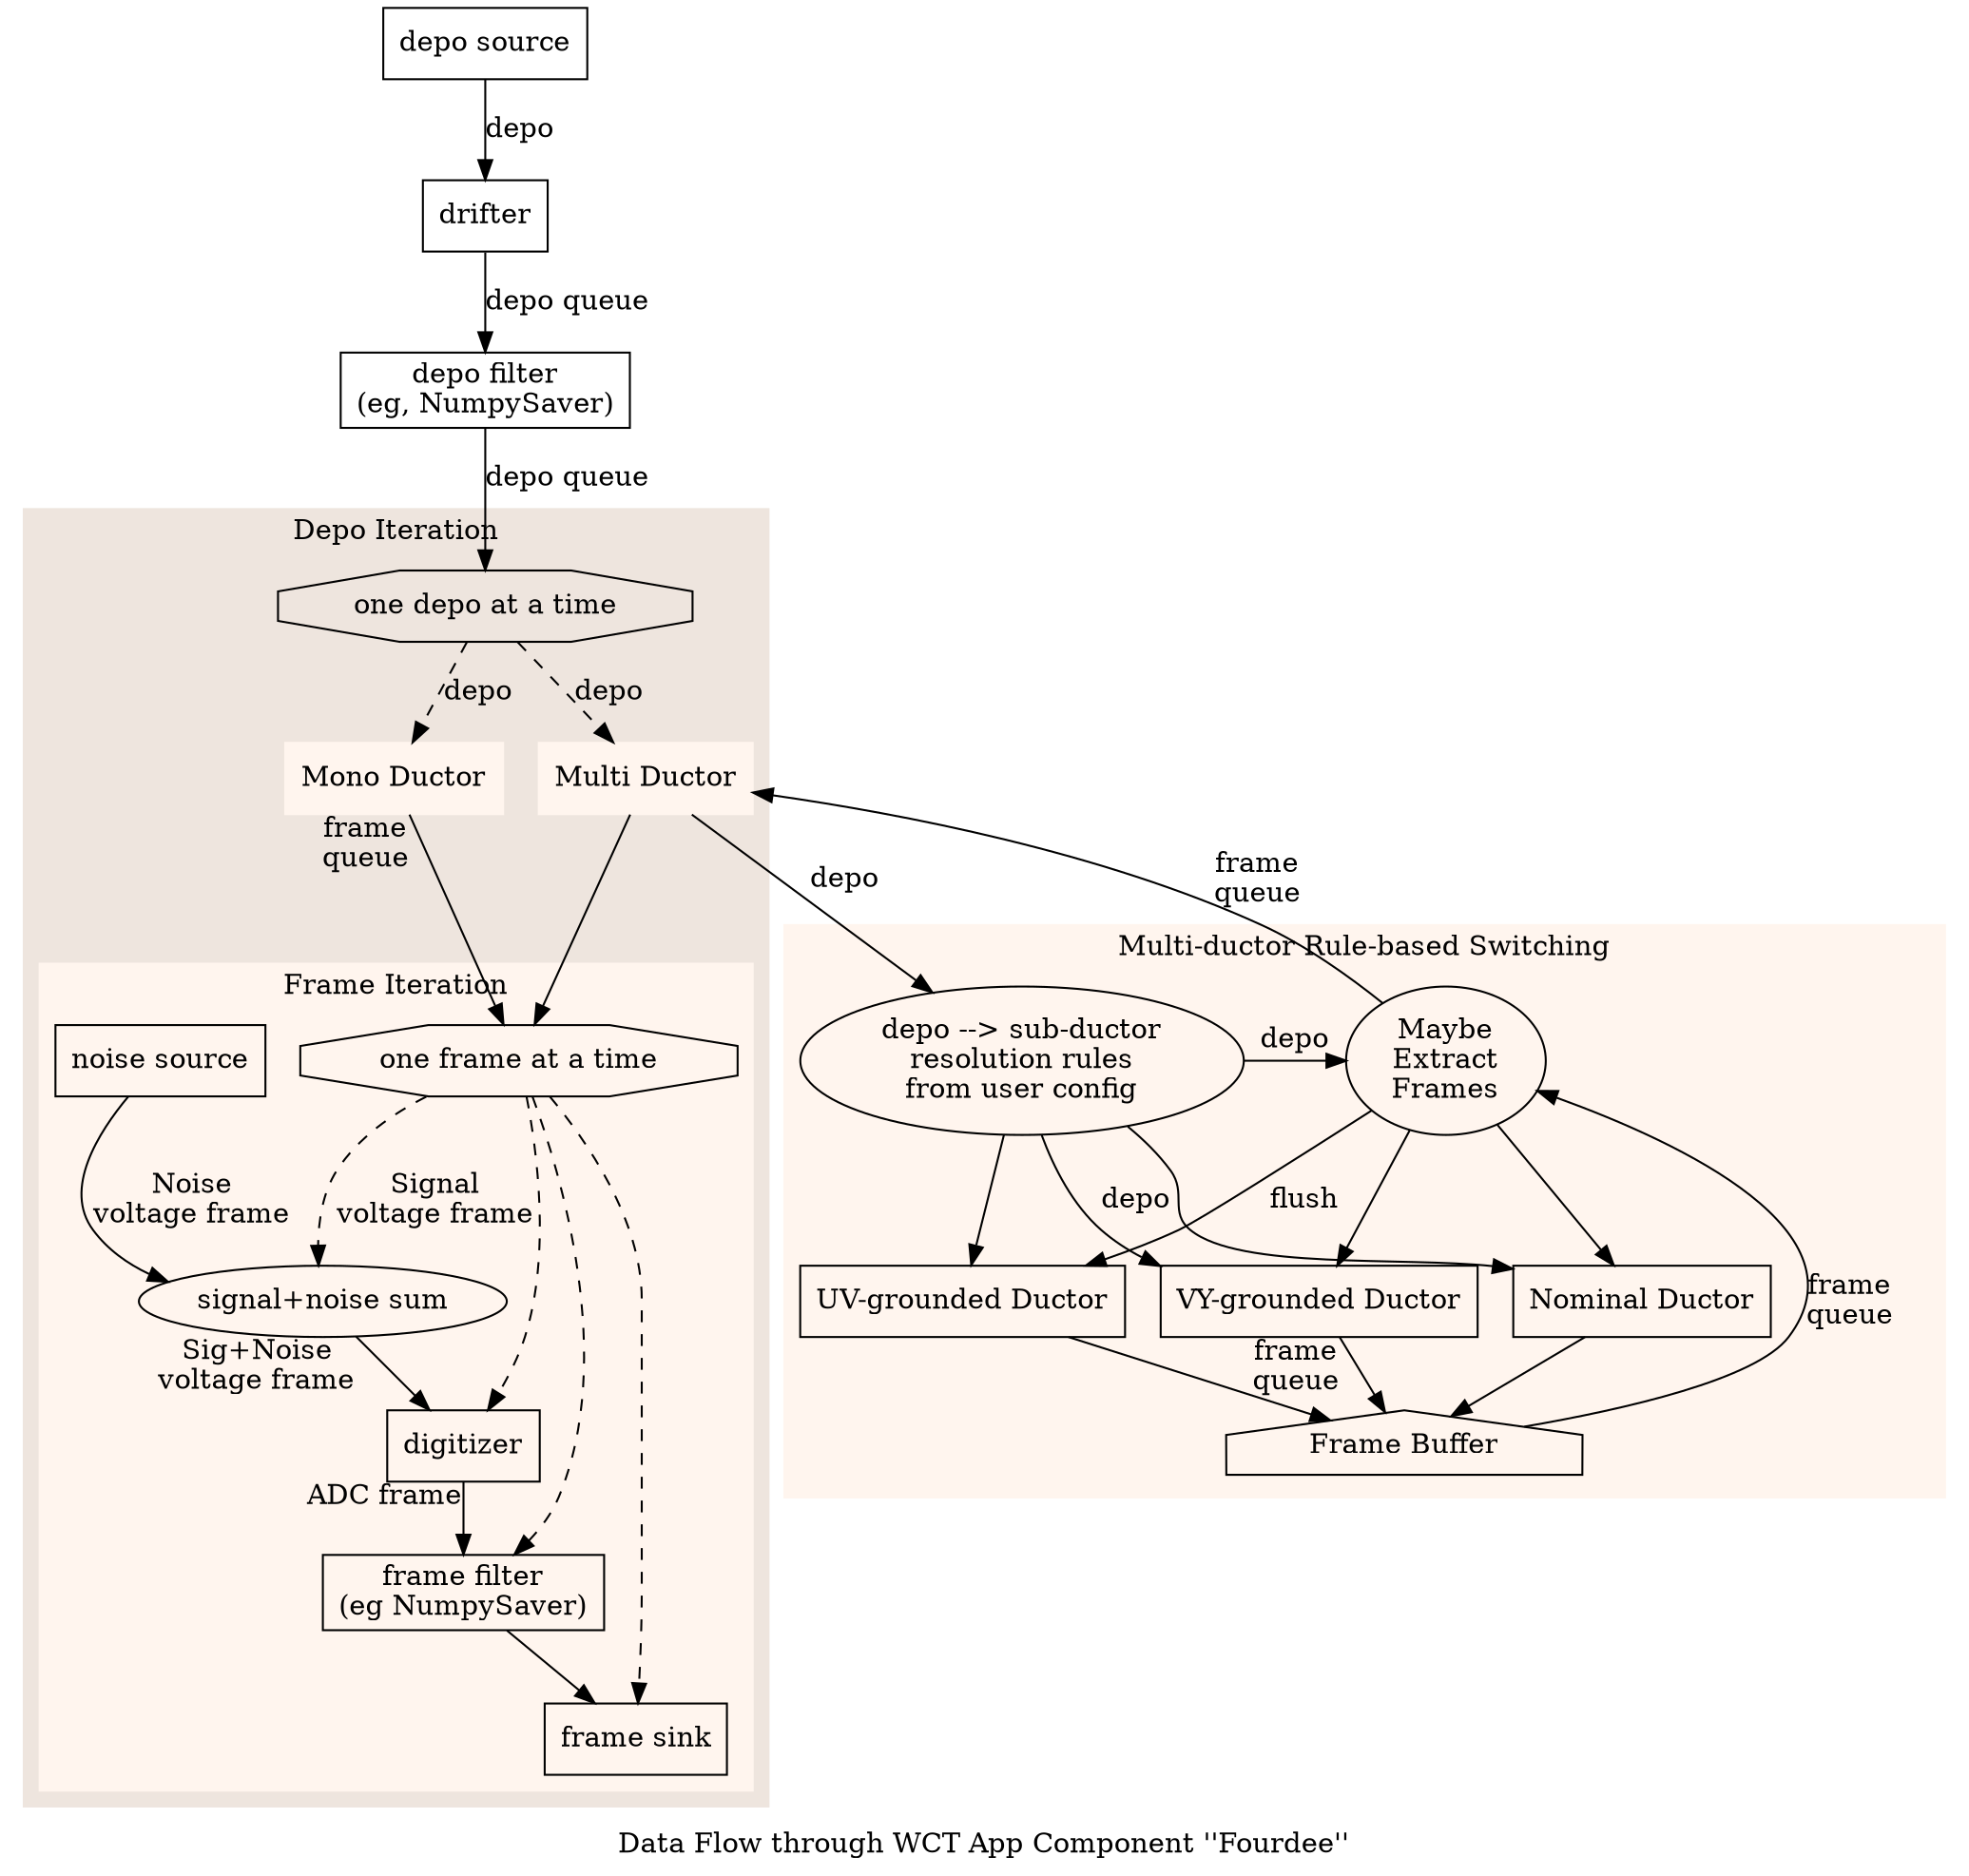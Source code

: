 digraph fourdee {
        graph[splines=true, style=filled];
        label="Data Flow through WCT App Component ''Fourdee''"
        node[shape=box];
        deposrc[label="depo source"];
        drifter[label="drifter"];
        depofilter[label="depo filter\n(eg, NumpySaver)"];
        subgraph cluster_depoiter {
                graph[label="Depo Iteration",color=seashell2];
                depoiter[shape=octagon,label="one depo at a time"];
                ductor[label="Mono Ductor",color=seashell1,style=filled];
                multi_ductor[label="Multi Ductor",color=seashell1,style=filled];
                subgraph cluster_frameiter {
                        graph[label="Frame Iteration", color=seashell];
                        frameiter[shape=octagon,label="one frame at a time"];
                        dissonance[label="noise source"];
                        noisesum[shape=ellipse,label="signal+noise sum"];
                        digitizer;
                        outfilter[label="frame filter\n(eg NumpySaver)"];
                        framesink[label="frame sink"];
                }
        }        
        subgraph cluster_multiductor {
                graph[label="Multi-ductor Rule-based Switching",color=seashell1];
                md_rules[shape=ellipse,label="depo --> sub-ductor\nresolution rules\nfrom user config"];
                ductor_nominal[label="Nominal Ductor"];
                ductor_uvground[label="UV-grounded Ductor"];
                ductor_vyground[label="VY-grounded Ductor"];
                md_buffer[shape=house, label="Frame Buffer"];
                md_extract[shape=ellipse, label="Maybe\nExtract\nFrames"];

                {rank=same ductor_nominal, ductor_uvground, ductor_vyground}
                {rank=same md_rules, md_extract}
        }
        
        
        deposrc->drifter[label="depo"];
        drifter->depofilter[label="depo queue"];        
        depofilter->depoiter[label="depo queue"]
        depoiter->ductor[label="depo",style=dashed];
        depoiter->multi_ductor[label="depo",style=dashed];

        multi_ductor->md_rules[label="depo",weight=2];

        md_rules->ductor_nominal[];
        md_rules->ductor_uvground[];
        md_rules->ductor_vyground[label="depo"];

        ductor_nominal->md_buffer[];
        ductor_uvground->md_buffer[];
        ductor_vyground->md_buffer[taillabel="frame\nqueue"];

        md_extract->md_buffer[dir=back,label="frame\nqueue"];
        md_extract->multi_ductor[label="frame\nqueue"];
        md_rules->md_extract[weight=2,label="depo"];

        md_extract->ductor_nominal[label=""];
        md_extract->ductor_uvground[label="flush"];
        md_extract->ductor_vyground[label=""];

        

        
        multi_ductor->frameiter[label=""];
        
        ductor->frameiter[taillabel="frame\nqueue"];
        dissonance->noisesum[label="Noise\nvoltage frame"];
        frameiter->noisesum[label="Signal\nvoltage frame",style=dashed];
        noisesum->digitizer[taillabel="Sig+Noise\nvoltage frame"];
        frameiter->digitizer[label="", style=dashed];
        digitizer->outfilter[taillabel="ADC frame"];
        frameiter->outfilter[label="", style=dashed];
        outfilter->framesink;
        frameiter->framesink[label="", style=dashed];
        
}
